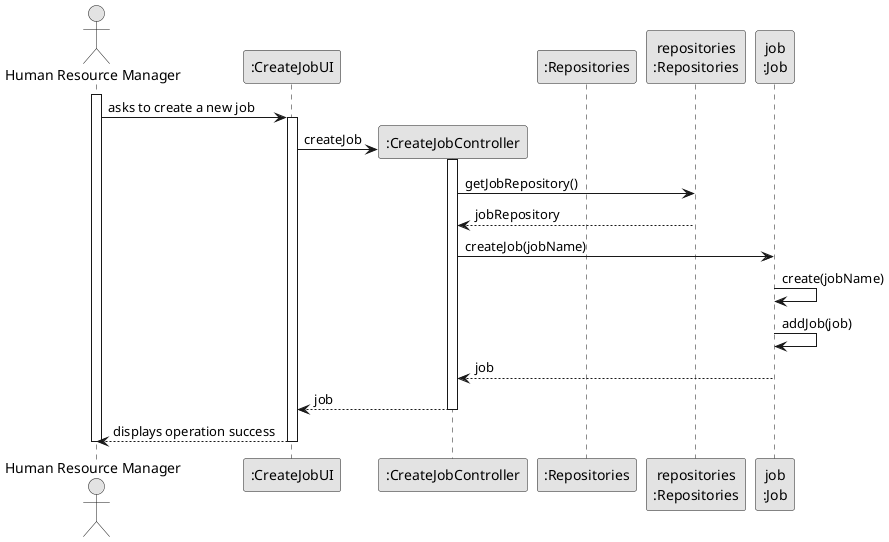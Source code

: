@startuml
skinparam monochrome true
skinparam packageStyle rectangle
skinparam shadowing false

actor "Human Resource Manager" as HRM
participant ":CreateJobUI" as UI
participant ":CreateJobController" as CTRL
participant ":Repositories" as RepositorySingleton
participant "repositories\n:Repositories" as PLAT
participant "job\n:Job" as JOB

activate HRM

HRM -> UI : asks to create a new job

activate UI

UI -> CTRL** : createJob

activate CTRL

CTRL -> PLAT: getJobRepository()
PLAT --> CTRL: jobRepository

CTRL -> JOB: createJob(jobName)
JOB -> JOB: create(jobName)
JOB -> JOB: addJob(job)

JOB --> CTRL : job

CTRL --> UI: job
deactivate CTRL
UI --> HRM: displays operation success
deactivate UI
deactivate HRM
@enduml
